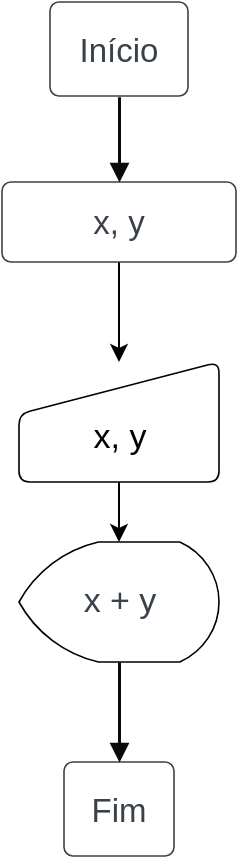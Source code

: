 <mxfile version="24.1.0" type="device">
  <diagram name="Página-1" id="YcP1m3-jalSea1rTT311">
    <mxGraphModel dx="1050" dy="530" grid="1" gridSize="10" guides="1" tooltips="1" connect="1" arrows="1" fold="1" page="1" pageScale="1" pageWidth="827" pageHeight="1169" math="0" shadow="0">
      <root>
        <mxCell id="0" />
        <mxCell id="1" parent="0" />
        <mxCell id="DAJe6uccmAp4oOzM-Jns-23" value="" style="edgeStyle=orthogonalEdgeStyle;rounded=0;orthogonalLoop=1;jettySize=auto;html=1;" edge="1" parent="1" source="DAJe6uccmAp4oOzM-Jns-2" target="DAJe6uccmAp4oOzM-Jns-21">
          <mxGeometry relative="1" as="geometry" />
        </mxCell>
        <mxCell id="DAJe6uccmAp4oOzM-Jns-2" value="x, y" style="html=1;overflow=block;blockSpacing=1;whiteSpace=wrap;fontSize=16.5;fontColor=#3a414a;align=center;spacing=9;strokeColor=#3a414a;rounded=1;absoluteArcSize=1;arcSize=9;fillColor=#ffffff;strokeWidth=0.8;lucidId=LeUmi8gO5ECg;" vertex="1" parent="1">
          <mxGeometry x="324" y="710" width="117" height="40" as="geometry" />
        </mxCell>
        <mxCell id="DAJe6uccmAp4oOzM-Jns-6" value="Início" style="html=1;overflow=block;blockSpacing=1;whiteSpace=wrap;fontSize=16.5;fontColor=#3a414a;align=center;spacing=9;strokeColor=#3a414a;rounded=1;absoluteArcSize=1;arcSize=9;fillColor=#ffffff;strokeWidth=0.8;lucidId=LeUmJB4kJISI;" vertex="1" parent="1">
          <mxGeometry x="348" y="620" width="69" height="47" as="geometry" />
        </mxCell>
        <mxCell id="DAJe6uccmAp4oOzM-Jns-7" value="Fim" style="html=1;overflow=block;blockSpacing=1;whiteSpace=wrap;fontSize=16.5;fontColor=#3a414a;align=center;spacing=9;strokeColor=#3a414a;rounded=1;absoluteArcSize=1;arcSize=9;fillColor=#ffffff;strokeWidth=0.8;lucidId=LeUmEktBr6eg;" vertex="1" parent="1">
          <mxGeometry x="355" y="1000" width="55" height="47" as="geometry" />
        </mxCell>
        <mxCell id="DAJe6uccmAp4oOzM-Jns-8" value="" style="html=1;jettySize=18;whiteSpace=wrap;fontSize=13;strokeColor=#0b0b0b;strokeWidth=1.5;rounded=1;arcSize=12;edgeStyle=orthogonalEdgeStyle;startArrow=none;endArrow=block;endFill=1;exitX=0.5;exitY=1.008;exitPerimeter=0;entryX=0.5;entryY=0;lucidId=LeUmiLa~zZg4;entryDx=0;entryDy=0;" edge="1" parent="1" source="DAJe6uccmAp4oOzM-Jns-6" target="DAJe6uccmAp4oOzM-Jns-2">
          <mxGeometry width="100" height="100" relative="1" as="geometry">
            <Array as="points" />
            <mxPoint x="382.5" y="644.624" as="targetPoint" />
          </mxGeometry>
        </mxCell>
        <mxCell id="DAJe6uccmAp4oOzM-Jns-9" value="" style="text;html=1;resizable=0;labelBackgroundColor=default;align=center;verticalAlign=middle;fontSize=13;" vertex="1" parent="DAJe6uccmAp4oOzM-Jns-8">
          <mxGeometry relative="1" as="geometry" />
        </mxCell>
        <mxCell id="DAJe6uccmAp4oOzM-Jns-16" value="" style="html=1;jettySize=18;whiteSpace=wrap;fontSize=13;strokeColor=#0b0b0b;strokeWidth=1.5;rounded=1;arcSize=12;edgeStyle=orthogonalEdgeStyle;startArrow=none;endArrow=block;endFill=1;exitX=0.5;exitY=1;exitPerimeter=0;lucidId=LeUmmv3Z2Q7x;exitDx=0;exitDy=0;entryX=0.5;entryY=0;entryDx=0;entryDy=0;" edge="1" parent="1" source="DAJe6uccmAp4oOzM-Jns-26" target="DAJe6uccmAp4oOzM-Jns-7">
          <mxGeometry width="100" height="100" relative="1" as="geometry">
            <Array as="points" />
            <mxPoint x="382" y="927.376" as="sourcePoint" />
            <mxPoint x="382" y="1131" as="targetPoint" />
          </mxGeometry>
        </mxCell>
        <mxCell id="DAJe6uccmAp4oOzM-Jns-17" value="" style="text;html=1;resizable=0;labelBackgroundColor=default;align=center;verticalAlign=middle;fontSize=13;" vertex="1" parent="DAJe6uccmAp4oOzM-Jns-16">
          <mxGeometry relative="1" as="geometry" />
        </mxCell>
        <mxCell id="DAJe6uccmAp4oOzM-Jns-24" value="" style="edgeStyle=orthogonalEdgeStyle;rounded=0;orthogonalLoop=1;jettySize=auto;html=1;entryX=0.5;entryY=0;entryDx=0;entryDy=0;entryPerimeter=0;" edge="1" parent="1" source="DAJe6uccmAp4oOzM-Jns-21" target="DAJe6uccmAp4oOzM-Jns-26">
          <mxGeometry relative="1" as="geometry">
            <mxPoint x="382" y="880" as="targetPoint" />
          </mxGeometry>
        </mxCell>
        <mxCell id="DAJe6uccmAp4oOzM-Jns-21" value="&lt;div&gt;&lt;br&gt;&lt;/div&gt;&lt;div&gt;&lt;font style=&quot;font-size: 17px;&quot;&gt;x, y&lt;/font&gt;&lt;/div&gt;" style="html=1;strokeWidth=0.8;shape=manualInput;whiteSpace=wrap;rounded=1;size=26;arcSize=11;" vertex="1" parent="1">
          <mxGeometry x="332.5" y="800" width="100" height="60" as="geometry" />
        </mxCell>
        <mxCell id="DAJe6uccmAp4oOzM-Jns-26" value="&lt;span style=&quot;color: rgb(58, 65, 74); font-size: 17px;&quot;&gt;x + y&lt;/span&gt;" style="strokeWidth=0.8;html=1;shape=mxgraph.flowchart.display;whiteSpace=wrap;" vertex="1" parent="1">
          <mxGeometry x="332.5" y="890" width="100" height="60" as="geometry" />
        </mxCell>
      </root>
    </mxGraphModel>
  </diagram>
</mxfile>
